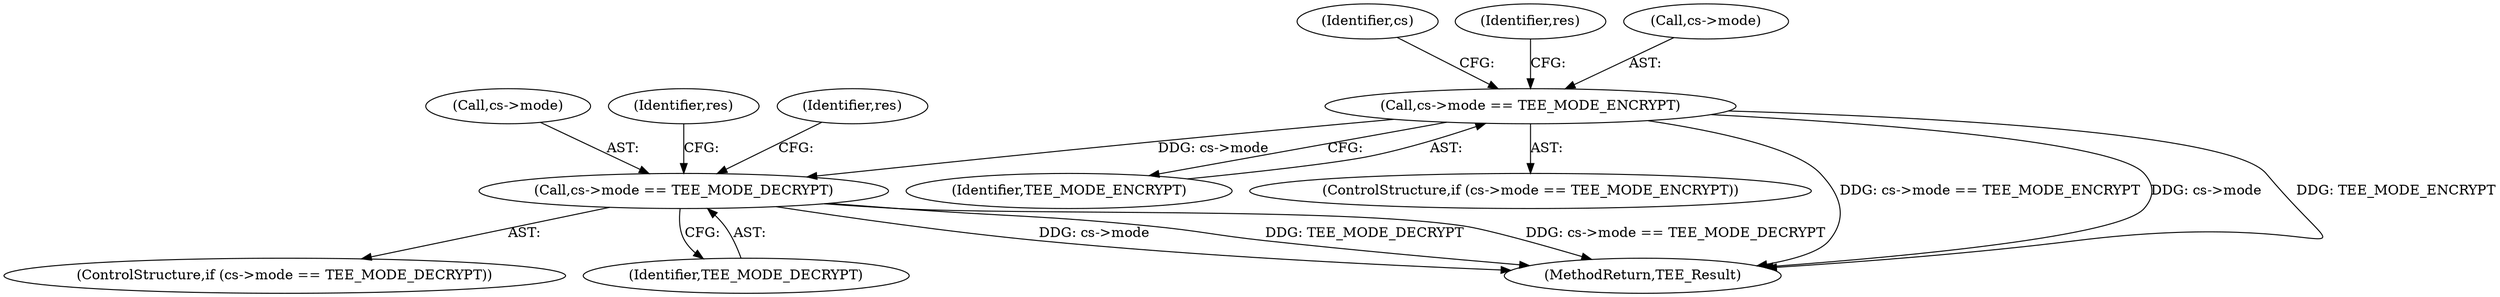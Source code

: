 digraph "0_optee_os_70697bf3c5dc3d201341b01a1a8e5bc6d2fb48f8@pointer" {
"1000376" [label="(Call,cs->mode == TEE_MODE_ENCRYPT)"];
"1000400" [label="(Call,cs->mode == TEE_MODE_DECRYPT)"];
"1000402" [label="(Identifier,cs)"];
"1000383" [label="(Identifier,res)"];
"1000399" [label="(ControlStructure,if (cs->mode == TEE_MODE_DECRYPT))"];
"1000400" [label="(Call,cs->mode == TEE_MODE_DECRYPT)"];
"1000401" [label="(Call,cs->mode)"];
"1000380" [label="(Identifier,TEE_MODE_ENCRYPT)"];
"1000404" [label="(Identifier,TEE_MODE_DECRYPT)"];
"1000376" [label="(Call,cs->mode == TEE_MODE_ENCRYPT)"];
"1000407" [label="(Identifier,res)"];
"1000425" [label="(Identifier,res)"];
"1000377" [label="(Call,cs->mode)"];
"1000375" [label="(ControlStructure,if (cs->mode == TEE_MODE_ENCRYPT))"];
"1000549" [label="(MethodReturn,TEE_Result)"];
"1000376" -> "1000375"  [label="AST: "];
"1000376" -> "1000380"  [label="CFG: "];
"1000377" -> "1000376"  [label="AST: "];
"1000380" -> "1000376"  [label="AST: "];
"1000383" -> "1000376"  [label="CFG: "];
"1000402" -> "1000376"  [label="CFG: "];
"1000376" -> "1000549"  [label="DDG: cs->mode == TEE_MODE_ENCRYPT"];
"1000376" -> "1000549"  [label="DDG: cs->mode"];
"1000376" -> "1000549"  [label="DDG: TEE_MODE_ENCRYPT"];
"1000376" -> "1000400"  [label="DDG: cs->mode"];
"1000400" -> "1000399"  [label="AST: "];
"1000400" -> "1000404"  [label="CFG: "];
"1000401" -> "1000400"  [label="AST: "];
"1000404" -> "1000400"  [label="AST: "];
"1000407" -> "1000400"  [label="CFG: "];
"1000425" -> "1000400"  [label="CFG: "];
"1000400" -> "1000549"  [label="DDG: cs->mode"];
"1000400" -> "1000549"  [label="DDG: TEE_MODE_DECRYPT"];
"1000400" -> "1000549"  [label="DDG: cs->mode == TEE_MODE_DECRYPT"];
}

